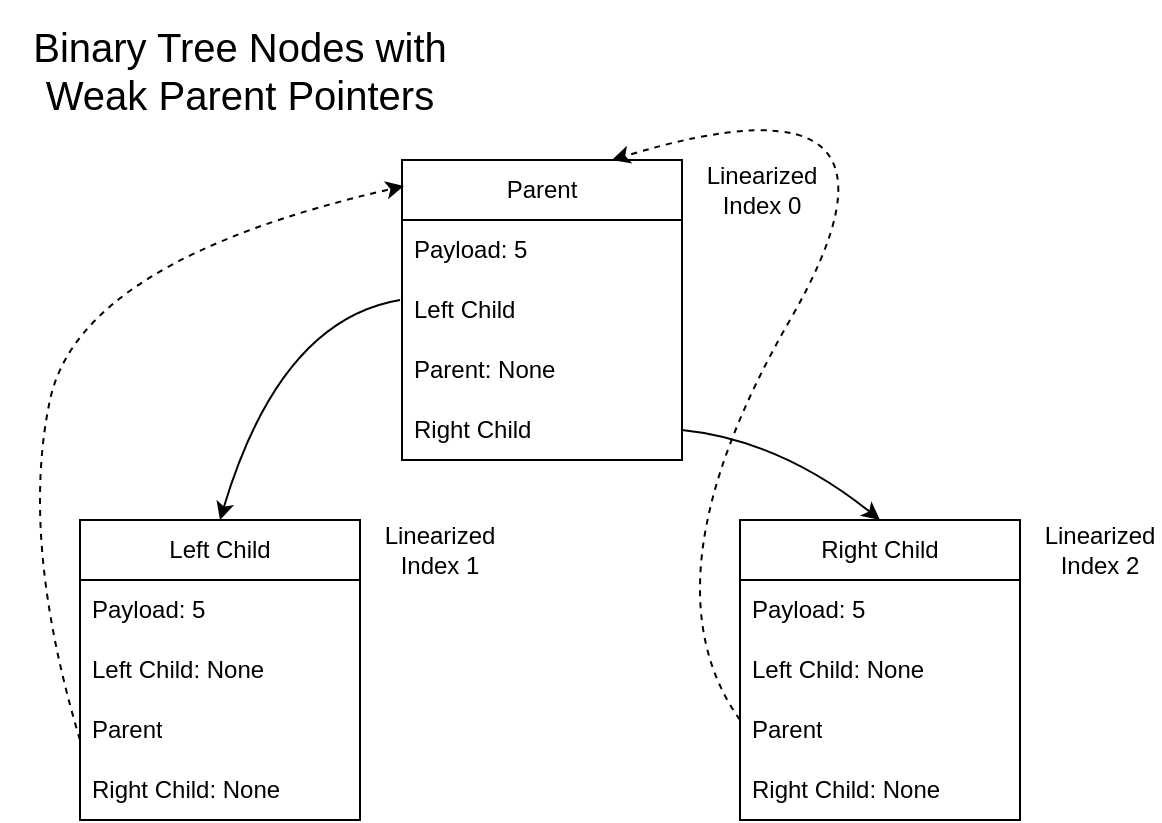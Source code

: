 <mxfile version="21.6.6" type="device">
  <diagram name="Page-1" id="VZIIqRRXdtm2IghGHygO">
    <mxGraphModel dx="794" dy="432" grid="1" gridSize="10" guides="1" tooltips="1" connect="1" arrows="1" fold="1" page="1" pageScale="1" pageWidth="1100" pageHeight="850" math="0" shadow="0">
      <root>
        <mxCell id="0" />
        <mxCell id="1" parent="0" />
        <mxCell id="bBSUMm-VQ5A8XN6FBYOb-2" value="&lt;font style=&quot;font-size: 20px;&quot;&gt;Binary Tree Nodes with Weak Parent Pointers&lt;/font&gt;" style="text;html=1;strokeColor=none;fillColor=none;align=center;verticalAlign=middle;whiteSpace=wrap;rounded=0;" vertex="1" parent="1">
          <mxGeometry width="240" height="70" as="geometry" />
        </mxCell>
        <mxCell id="bBSUMm-VQ5A8XN6FBYOb-3" value="Linearized Index 0" style="text;html=1;strokeColor=none;fillColor=none;align=center;verticalAlign=middle;whiteSpace=wrap;rounded=0;" vertex="1" parent="1">
          <mxGeometry x="351" y="80" width="60" height="30" as="geometry" />
        </mxCell>
        <mxCell id="bBSUMm-VQ5A8XN6FBYOb-4" value="Parent" style="swimlane;fontStyle=0;childLayout=stackLayout;horizontal=1;startSize=30;horizontalStack=0;resizeParent=1;resizeParentMax=0;resizeLast=0;collapsible=1;marginBottom=0;whiteSpace=wrap;html=1;" vertex="1" parent="1">
          <mxGeometry x="201" y="80" width="140" height="150" as="geometry" />
        </mxCell>
        <mxCell id="bBSUMm-VQ5A8XN6FBYOb-22" value="" style="curved=1;endArrow=classic;html=1;rounded=0;entryX=0.5;entryY=0;entryDx=0;entryDy=0;" edge="1" parent="bBSUMm-VQ5A8XN6FBYOb-4" target="bBSUMm-VQ5A8XN6FBYOb-10">
          <mxGeometry width="50" height="50" relative="1" as="geometry">
            <mxPoint x="-1" y="70" as="sourcePoint" />
            <mxPoint x="49" y="30" as="targetPoint" />
            <Array as="points">
              <mxPoint x="-61" y="80" />
            </Array>
          </mxGeometry>
        </mxCell>
        <mxCell id="bBSUMm-VQ5A8XN6FBYOb-5" value="Payload: 5" style="text;strokeColor=none;fillColor=none;align=left;verticalAlign=middle;spacingLeft=4;spacingRight=4;overflow=hidden;points=[[0,0.5],[1,0.5]];portConstraint=eastwest;rotatable=0;whiteSpace=wrap;html=1;" vertex="1" parent="bBSUMm-VQ5A8XN6FBYOb-4">
          <mxGeometry y="30" width="140" height="30" as="geometry" />
        </mxCell>
        <mxCell id="bBSUMm-VQ5A8XN6FBYOb-6" value="Left Child" style="text;strokeColor=none;fillColor=none;align=left;verticalAlign=middle;spacingLeft=4;spacingRight=4;overflow=hidden;points=[[0,0.5],[1,0.5]];portConstraint=eastwest;rotatable=0;whiteSpace=wrap;html=1;" vertex="1" parent="bBSUMm-VQ5A8XN6FBYOb-4">
          <mxGeometry y="60" width="140" height="30" as="geometry" />
        </mxCell>
        <mxCell id="bBSUMm-VQ5A8XN6FBYOb-7" value="Parent: None" style="text;strokeColor=none;fillColor=none;align=left;verticalAlign=middle;spacingLeft=4;spacingRight=4;overflow=hidden;points=[[0,0.5],[1,0.5]];portConstraint=eastwest;rotatable=0;whiteSpace=wrap;html=1;" vertex="1" parent="bBSUMm-VQ5A8XN6FBYOb-4">
          <mxGeometry y="90" width="140" height="30" as="geometry" />
        </mxCell>
        <mxCell id="bBSUMm-VQ5A8XN6FBYOb-8" value="Right Child" style="text;strokeColor=none;fillColor=none;align=left;verticalAlign=middle;spacingLeft=4;spacingRight=4;overflow=hidden;points=[[0,0.5],[1,0.5]];portConstraint=eastwest;rotatable=0;whiteSpace=wrap;html=1;" vertex="1" parent="bBSUMm-VQ5A8XN6FBYOb-4">
          <mxGeometry y="120" width="140" height="30" as="geometry" />
        </mxCell>
        <mxCell id="bBSUMm-VQ5A8XN6FBYOb-9" value="Linearized Index 1" style="text;html=1;strokeColor=none;fillColor=none;align=center;verticalAlign=middle;whiteSpace=wrap;rounded=0;" vertex="1" parent="1">
          <mxGeometry x="190" y="260" width="60" height="30" as="geometry" />
        </mxCell>
        <mxCell id="bBSUMm-VQ5A8XN6FBYOb-10" value="Left Child" style="swimlane;fontStyle=0;childLayout=stackLayout;horizontal=1;startSize=30;horizontalStack=0;resizeParent=1;resizeParentMax=0;resizeLast=0;collapsible=1;marginBottom=0;whiteSpace=wrap;html=1;" vertex="1" parent="1">
          <mxGeometry x="40" y="260" width="140" height="150" as="geometry" />
        </mxCell>
        <mxCell id="bBSUMm-VQ5A8XN6FBYOb-11" value="Payload: 5" style="text;strokeColor=none;fillColor=none;align=left;verticalAlign=middle;spacingLeft=4;spacingRight=4;overflow=hidden;points=[[0,0.5],[1,0.5]];portConstraint=eastwest;rotatable=0;whiteSpace=wrap;html=1;" vertex="1" parent="bBSUMm-VQ5A8XN6FBYOb-10">
          <mxGeometry y="30" width="140" height="30" as="geometry" />
        </mxCell>
        <mxCell id="bBSUMm-VQ5A8XN6FBYOb-21" value="" style="curved=1;endArrow=classic;html=1;rounded=0;entryX=0.007;entryY=0.087;entryDx=0;entryDy=0;entryPerimeter=0;dashed=1;" edge="1" parent="bBSUMm-VQ5A8XN6FBYOb-10" target="bBSUMm-VQ5A8XN6FBYOb-4">
          <mxGeometry width="50" height="50" relative="1" as="geometry">
            <mxPoint y="110" as="sourcePoint" />
            <mxPoint x="50" y="60" as="targetPoint" />
            <Array as="points">
              <mxPoint x="-30" y="10" />
              <mxPoint y="-130" />
            </Array>
          </mxGeometry>
        </mxCell>
        <mxCell id="bBSUMm-VQ5A8XN6FBYOb-12" value="Left Child: None" style="text;strokeColor=none;fillColor=none;align=left;verticalAlign=middle;spacingLeft=4;spacingRight=4;overflow=hidden;points=[[0,0.5],[1,0.5]];portConstraint=eastwest;rotatable=0;whiteSpace=wrap;html=1;" vertex="1" parent="bBSUMm-VQ5A8XN6FBYOb-10">
          <mxGeometry y="60" width="140" height="30" as="geometry" />
        </mxCell>
        <mxCell id="bBSUMm-VQ5A8XN6FBYOb-13" value="Parent" style="text;strokeColor=none;fillColor=none;align=left;verticalAlign=middle;spacingLeft=4;spacingRight=4;overflow=hidden;points=[[0,0.5],[1,0.5]];portConstraint=eastwest;rotatable=0;whiteSpace=wrap;html=1;" vertex="1" parent="bBSUMm-VQ5A8XN6FBYOb-10">
          <mxGeometry y="90" width="140" height="30" as="geometry" />
        </mxCell>
        <mxCell id="bBSUMm-VQ5A8XN6FBYOb-14" value="Right Child: None" style="text;strokeColor=none;fillColor=none;align=left;verticalAlign=middle;spacingLeft=4;spacingRight=4;overflow=hidden;points=[[0,0.5],[1,0.5]];portConstraint=eastwest;rotatable=0;whiteSpace=wrap;html=1;" vertex="1" parent="bBSUMm-VQ5A8XN6FBYOb-10">
          <mxGeometry y="120" width="140" height="30" as="geometry" />
        </mxCell>
        <mxCell id="bBSUMm-VQ5A8XN6FBYOb-15" value="Linearized Index 2" style="text;html=1;strokeColor=none;fillColor=none;align=center;verticalAlign=middle;whiteSpace=wrap;rounded=0;" vertex="1" parent="1">
          <mxGeometry x="520" y="260" width="60" height="30" as="geometry" />
        </mxCell>
        <mxCell id="bBSUMm-VQ5A8XN6FBYOb-16" value="Right Child" style="swimlane;fontStyle=0;childLayout=stackLayout;horizontal=1;startSize=30;horizontalStack=0;resizeParent=1;resizeParentMax=0;resizeLast=0;collapsible=1;marginBottom=0;whiteSpace=wrap;html=1;" vertex="1" parent="1">
          <mxGeometry x="370" y="260" width="140" height="150" as="geometry" />
        </mxCell>
        <mxCell id="bBSUMm-VQ5A8XN6FBYOb-17" value="Payload: 5" style="text;strokeColor=none;fillColor=none;align=left;verticalAlign=middle;spacingLeft=4;spacingRight=4;overflow=hidden;points=[[0,0.5],[1,0.5]];portConstraint=eastwest;rotatable=0;whiteSpace=wrap;html=1;" vertex="1" parent="bBSUMm-VQ5A8XN6FBYOb-16">
          <mxGeometry y="30" width="140" height="30" as="geometry" />
        </mxCell>
        <mxCell id="bBSUMm-VQ5A8XN6FBYOb-24" value="" style="curved=1;endArrow=classic;html=1;rounded=0;entryX=0.75;entryY=0;entryDx=0;entryDy=0;dashed=1;" edge="1" parent="bBSUMm-VQ5A8XN6FBYOb-16" target="bBSUMm-VQ5A8XN6FBYOb-4">
          <mxGeometry width="50" height="50" relative="1" as="geometry">
            <mxPoint y="100" as="sourcePoint" />
            <mxPoint x="50" y="50" as="targetPoint" />
            <Array as="points">
              <mxPoint x="-50" y="30" />
              <mxPoint x="100" y="-230" />
            </Array>
          </mxGeometry>
        </mxCell>
        <mxCell id="bBSUMm-VQ5A8XN6FBYOb-18" value="Left Child: None" style="text;strokeColor=none;fillColor=none;align=left;verticalAlign=middle;spacingLeft=4;spacingRight=4;overflow=hidden;points=[[0,0.5],[1,0.5]];portConstraint=eastwest;rotatable=0;whiteSpace=wrap;html=1;" vertex="1" parent="bBSUMm-VQ5A8XN6FBYOb-16">
          <mxGeometry y="60" width="140" height="30" as="geometry" />
        </mxCell>
        <mxCell id="bBSUMm-VQ5A8XN6FBYOb-19" value="Parent" style="text;strokeColor=none;fillColor=none;align=left;verticalAlign=middle;spacingLeft=4;spacingRight=4;overflow=hidden;points=[[0,0.5],[1,0.5]];portConstraint=eastwest;rotatable=0;whiteSpace=wrap;html=1;" vertex="1" parent="bBSUMm-VQ5A8XN6FBYOb-16">
          <mxGeometry y="90" width="140" height="30" as="geometry" />
        </mxCell>
        <mxCell id="bBSUMm-VQ5A8XN6FBYOb-20" value="Right Child: None" style="text;strokeColor=none;fillColor=none;align=left;verticalAlign=middle;spacingLeft=4;spacingRight=4;overflow=hidden;points=[[0,0.5],[1,0.5]];portConstraint=eastwest;rotatable=0;whiteSpace=wrap;html=1;" vertex="1" parent="bBSUMm-VQ5A8XN6FBYOb-16">
          <mxGeometry y="120" width="140" height="30" as="geometry" />
        </mxCell>
        <mxCell id="bBSUMm-VQ5A8XN6FBYOb-23" value="" style="curved=1;endArrow=classic;html=1;rounded=0;exitX=1;exitY=0.5;exitDx=0;exitDy=0;entryX=0.5;entryY=0;entryDx=0;entryDy=0;" edge="1" parent="1" source="bBSUMm-VQ5A8XN6FBYOb-8" target="bBSUMm-VQ5A8XN6FBYOb-16">
          <mxGeometry width="50" height="50" relative="1" as="geometry">
            <mxPoint x="360" y="210" as="sourcePoint" />
            <mxPoint x="410" y="160" as="targetPoint" />
            <Array as="points">
              <mxPoint x="390" y="220" />
            </Array>
          </mxGeometry>
        </mxCell>
      </root>
    </mxGraphModel>
  </diagram>
</mxfile>

